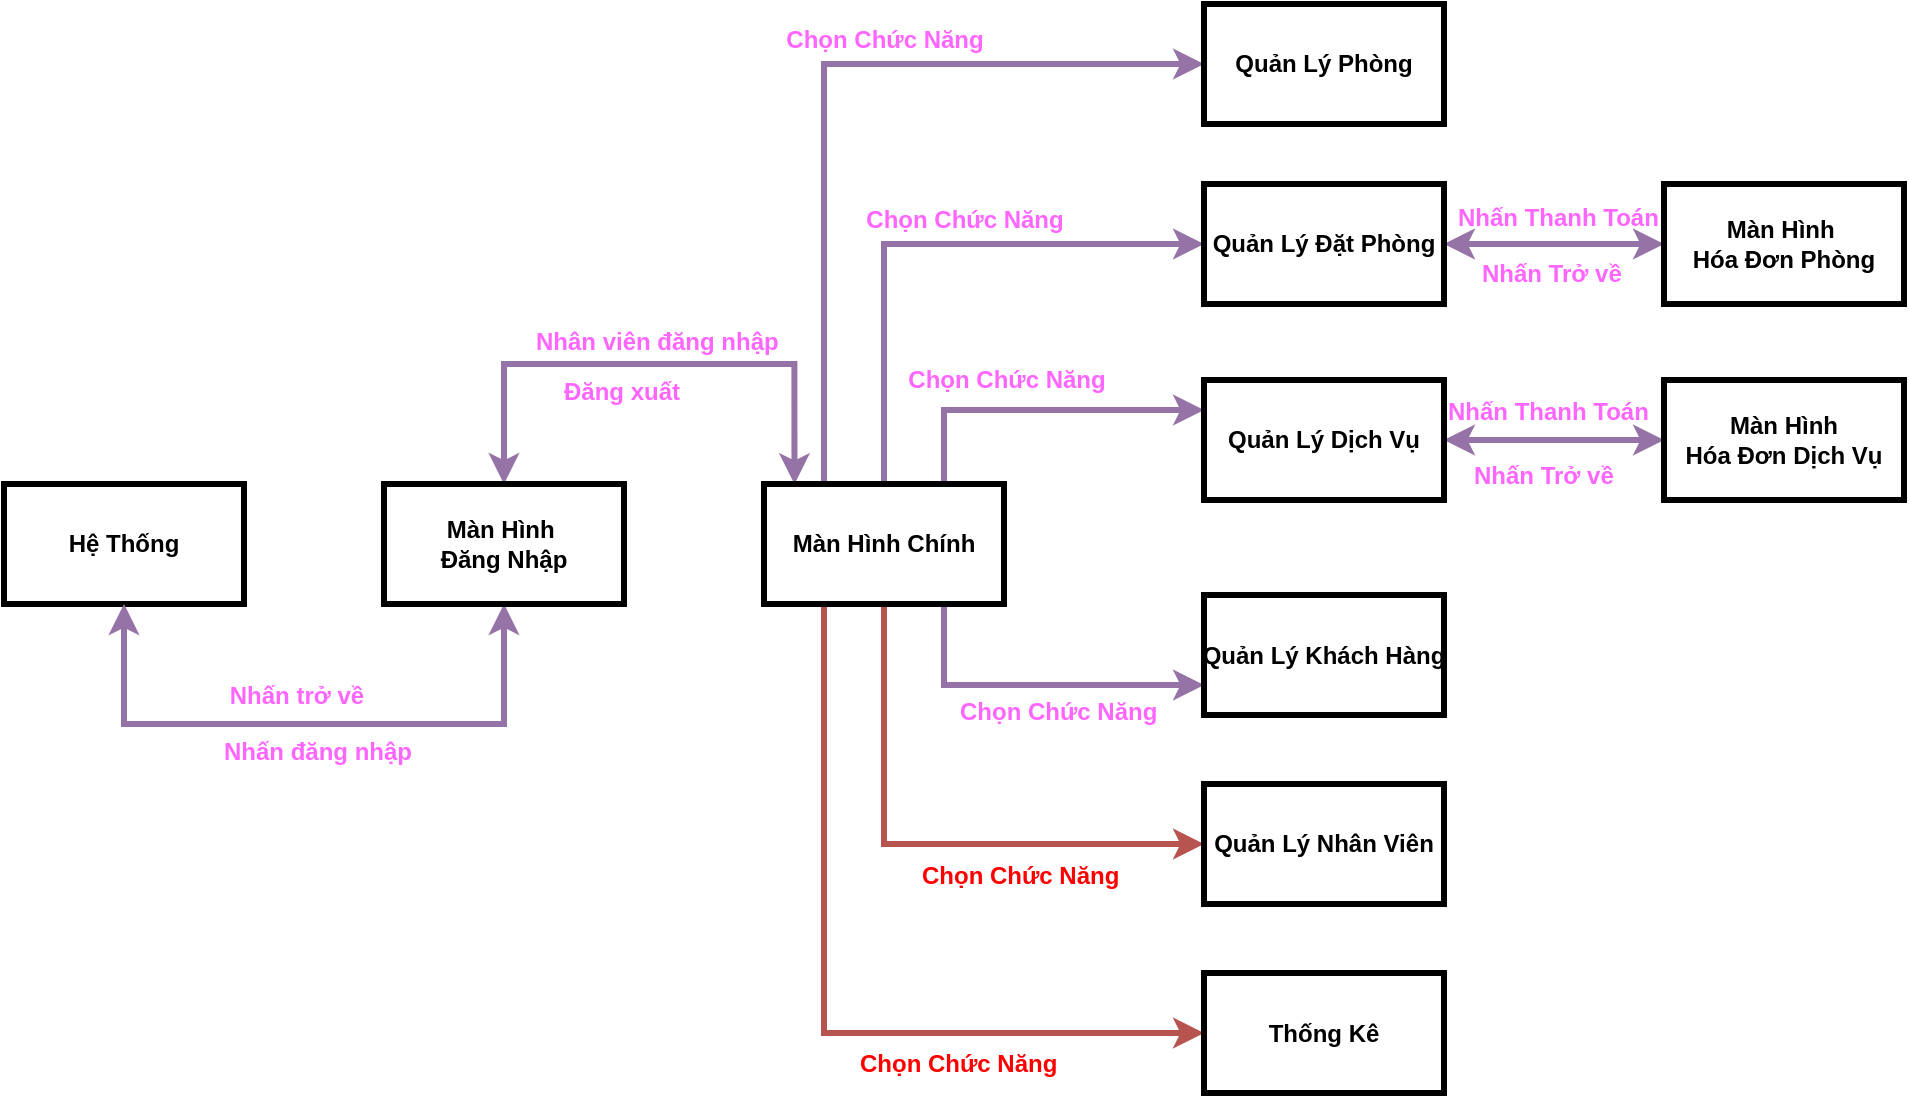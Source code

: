 <mxfile version="11.3.1" pages="1"><diagram id="PQt7Y9RueK06F23LKVC7" name="Page-1"><mxGraphModel grid="1" dx="2062" dy="720" gridSize="10" guides="1" tooltips="1" connect="1" arrows="1" fold="1" page="1" pageScale="1" pageWidth="850" pageHeight="1100" math="0" shadow="0"><root><mxCell id="0"/><mxCell id="1" parent="0"/><mxCell id="6XUR-FPwnCK39x7Htyz2-1" value="Hệ Thống" parent="1" style="rounded=0;whiteSpace=wrap;html=1;spacing=0;strokeWidth=3;fontColor=#000000;fontStyle=1" vertex="1"><mxGeometry as="geometry" y="280" width="120" height="60"/></mxCell><mxCell id="6XUR-FPwnCK39x7Htyz2-57" parent="1" style="edgeStyle=orthogonalEdgeStyle;rounded=0;orthogonalLoop=1;jettySize=auto;html=1;exitX=0.5;exitY=0;exitDx=0;exitDy=0;startArrow=classic;startFill=1;entryX=0.127;entryY=0.002;entryDx=0;entryDy=0;entryPerimeter=0;spacing=0;fillColor=#e1d5e7;strokeColor=#9673a6;strokeWidth=3;fontColor=#FF66FF;fontStyle=1" edge="1" source="6XUR-FPwnCK39x7Htyz2-2" target="6XUR-FPwnCK39x7Htyz2-8"><mxGeometry as="geometry" relative="1"><Array as="points"><mxPoint y="220" x="250"/><mxPoint y="220" x="395"/></Array></mxGeometry></mxCell><mxCell id="6XUR-FPwnCK39x7Htyz2-58" parent="1" style="edgeStyle=orthogonalEdgeStyle;rounded=0;orthogonalLoop=1;jettySize=auto;html=1;exitX=0.5;exitY=1;exitDx=0;exitDy=0;entryX=0.5;entryY=1;entryDx=0;entryDy=0;startArrow=classic;startFill=1;spacing=0;fillColor=#e1d5e7;strokeColor=#9673a6;strokeWidth=3;fontColor=#FF66FF;fontStyle=1" edge="1" source="6XUR-FPwnCK39x7Htyz2-2" target="6XUR-FPwnCK39x7Htyz2-1"><mxGeometry as="geometry" relative="1"><Array as="points"><mxPoint y="400" x="250"/><mxPoint y="400" x="60"/></Array></mxGeometry></mxCell><mxCell id="6XUR-FPwnCK39x7Htyz2-62" value="Nhấn trở về" parent="6XUR-FPwnCK39x7Htyz2-58" style="text;html=1;resizable=0;points=[];align=center;verticalAlign=middle;labelBackgroundColor=#ffffff;spacing=0;fontColor=#FF66FF;fontStyle=1" vertex="1" connectable="0"><mxGeometry as="geometry" relative="1" y="-13" x="0.237"><mxPoint as="offset" y="-1.5" x="27"/></mxGeometry></mxCell><mxCell id="6XUR-FPwnCK39x7Htyz2-2" value="Màn Hình&amp;nbsp;&lt;br&gt;Đăng Nhập" parent="1" style="rounded=0;whiteSpace=wrap;html=1;spacing=0;strokeWidth=3;fontColor=#000000;fontStyle=1" vertex="1"><mxGeometry as="geometry" y="280" width="120" height="60" x="190"/></mxCell><mxCell id="6XUR-FPwnCK39x7Htyz2-34" parent="1" style="edgeStyle=orthogonalEdgeStyle;rounded=0;orthogonalLoop=1;jettySize=auto;html=1;exitX=0.25;exitY=0;exitDx=0;exitDy=0;entryX=0;entryY=0.5;entryDx=0;entryDy=0;spacing=0;fillColor=#e1d5e7;strokeColor=#9673a6;strokeWidth=3;fontColor=#FF66FF;fontStyle=1" edge="1" source="6XUR-FPwnCK39x7Htyz2-8" target="6XUR-FPwnCK39x7Htyz2-22"><mxGeometry as="geometry" relative="1"/></mxCell><mxCell id="6XUR-FPwnCK39x7Htyz2-51" value="Chọn Chức Năng" parent="6XUR-FPwnCK39x7Htyz2-34" style="text;html=1;resizable=0;points=[];align=center;verticalAlign=middle;labelBackgroundColor=#ffffff;spacing=0;fontColor=#FF66FF;fontStyle=1" vertex="1" connectable="0"><mxGeometry as="geometry" relative="1" y="-32" x="0.05"><mxPoint as="offset" y="-44" x="30"/></mxGeometry></mxCell><mxCell id="6XUR-FPwnCK39x7Htyz2-35" parent="1" style="edgeStyle=orthogonalEdgeStyle;rounded=0;orthogonalLoop=1;jettySize=auto;html=1;exitX=0.5;exitY=0;exitDx=0;exitDy=0;entryX=0;entryY=0.5;entryDx=0;entryDy=0;spacing=0;fillColor=#e1d5e7;strokeColor=#9673a6;strokeWidth=3;fontColor=#FF66FF;fontStyle=1" edge="1" source="6XUR-FPwnCK39x7Htyz2-8" target="6XUR-FPwnCK39x7Htyz2-24"><mxGeometry as="geometry" relative="1"/></mxCell><mxCell id="6XUR-FPwnCK39x7Htyz2-36" parent="1" style="edgeStyle=orthogonalEdgeStyle;rounded=0;orthogonalLoop=1;jettySize=auto;html=1;exitX=0.75;exitY=0;exitDx=0;exitDy=0;entryX=0;entryY=0.25;entryDx=0;entryDy=0;spacing=0;fillColor=#e1d5e7;strokeColor=#9673a6;strokeWidth=3;fontColor=#FF66FF;fontStyle=1" edge="1" source="6XUR-FPwnCK39x7Htyz2-8" target="6XUR-FPwnCK39x7Htyz2-25"><mxGeometry as="geometry" relative="1"/></mxCell><mxCell id="6XUR-FPwnCK39x7Htyz2-53" value="Chọn Chức Năng" parent="6XUR-FPwnCK39x7Htyz2-36" style="text;html=1;resizable=0;points=[];align=center;verticalAlign=middle;labelBackgroundColor=#ffffff;spacing=0;fontColor=#FF66FF;fontStyle=1" vertex="1" connectable="0"><mxGeometry as="geometry" relative="1" y="-13" x="-0.556"><mxPoint as="offset" y="-28" x="30.5"/></mxGeometry></mxCell><mxCell id="6XUR-FPwnCK39x7Htyz2-37" parent="1" style="edgeStyle=orthogonalEdgeStyle;rounded=0;orthogonalLoop=1;jettySize=auto;html=1;exitX=0.75;exitY=1;exitDx=0;exitDy=0;entryX=0;entryY=0.75;entryDx=0;entryDy=0;spacing=0;strokeWidth=3;fillColor=#e1d5e7;strokeColor=#9673a6;fontColor=#FF66FF;fontStyle=1" edge="1" source="6XUR-FPwnCK39x7Htyz2-8" target="6XUR-FPwnCK39x7Htyz2-28"><mxGeometry as="geometry" relative="1"/></mxCell><mxCell id="6XUR-FPwnCK39x7Htyz2-38" parent="1" style="edgeStyle=orthogonalEdgeStyle;rounded=0;orthogonalLoop=1;jettySize=auto;html=1;exitX=0.5;exitY=1;exitDx=0;exitDy=0;entryX=0;entryY=0.5;entryDx=0;entryDy=0;spacing=0;strokeWidth=3;fillColor=#f8cecc;strokeColor=#b85450;fontColor=#FF66FF;fontStyle=1" edge="1" source="6XUR-FPwnCK39x7Htyz2-8" target="6XUR-FPwnCK39x7Htyz2-26"><mxGeometry as="geometry" relative="1"/></mxCell><mxCell id="6XUR-FPwnCK39x7Htyz2-39" parent="1" style="edgeStyle=orthogonalEdgeStyle;rounded=0;orthogonalLoop=1;jettySize=auto;html=1;exitX=0.25;exitY=1;exitDx=0;exitDy=0;entryX=0;entryY=0.5;entryDx=0;entryDy=0;spacing=0;fillColor=#f8cecc;strokeColor=#b85450;strokeWidth=3;fontColor=#FF66FF;fontStyle=1" edge="1" source="6XUR-FPwnCK39x7Htyz2-8" target="6XUR-FPwnCK39x7Htyz2-31"><mxGeometry as="geometry" relative="1"/></mxCell><mxCell id="6XUR-FPwnCK39x7Htyz2-8" value="Màn Hình Chính" parent="1" style="rounded=0;whiteSpace=wrap;html=1;spacing=0;strokeWidth=3;fontColor=#000000;fontStyle=1" vertex="1"><mxGeometry as="geometry" y="280" width="120" height="60" x="380"/></mxCell><mxCell id="6XUR-FPwnCK39x7Htyz2-26" value="Quản Lý Nhân Viên" parent="1" style="rounded=0;whiteSpace=wrap;html=1;spacing=0;strokeWidth=3;fontColor=#000000;fontStyle=1" vertex="1"><mxGeometry as="geometry" y="430" width="120" height="60" x="600"/></mxCell><mxCell id="6XUR-FPwnCK39x7Htyz2-22" value="Quản Lý Phòng" parent="1" style="rounded=0;whiteSpace=wrap;html=1;spacing=0;strokeWidth=3;fontColor=#000000;fontStyle=1" vertex="1"><mxGeometry as="geometry" y="40" width="120" height="60" x="600"/></mxCell><mxCell id="6XUR-FPwnCK39x7Htyz2-41" value="" parent="1" style="edgeStyle=orthogonalEdgeStyle;rounded=0;orthogonalLoop=1;jettySize=auto;html=1;startArrow=classic;startFill=1;spacing=0;fillColor=#e1d5e7;strokeColor=#9673a6;strokeWidth=3;fontColor=#FF66FF;fontStyle=1" edge="1" source="6XUR-FPwnCK39x7Htyz2-24" target="6XUR-FPwnCK39x7Htyz2-40"><mxGeometry as="geometry" relative="1"/></mxCell><mxCell id="6XUR-FPwnCK39x7Htyz2-24" value="Quản Lý&amp;nbsp;Đặt Phòng" parent="1" style="rounded=0;whiteSpace=wrap;html=1;spacing=0;strokeWidth=3;fontColor=#000000;fontStyle=1" vertex="1"><mxGeometry as="geometry" y="130" width="120" height="60" x="600"/></mxCell><mxCell id="6XUR-FPwnCK39x7Htyz2-40" value="Màn Hình&amp;nbsp;&lt;br&gt;Hóa&amp;nbsp;Đơn Phòng" parent="1" style="rounded=0;whiteSpace=wrap;html=1;spacing=0;strokeWidth=3;fontColor=#000000;fontStyle=1" vertex="1"><mxGeometry as="geometry" y="130" width="120" height="60" x="830"/></mxCell><mxCell id="6XUR-FPwnCK39x7Htyz2-43" value="" parent="1" style="edgeStyle=orthogonalEdgeStyle;rounded=0;orthogonalLoop=1;jettySize=auto;html=1;startArrow=classic;startFill=1;spacing=0;strokeWidth=3;fillColor=#e1d5e7;strokeColor=#9673a6;fontColor=#FF66FF;fontStyle=1" edge="1" source="6XUR-FPwnCK39x7Htyz2-25" target="6XUR-FPwnCK39x7Htyz2-42"><mxGeometry as="geometry" relative="1"/></mxCell><mxCell id="6XUR-FPwnCK39x7Htyz2-25" value="Quản Lý Dịch Vụ" parent="1" style="rounded=0;whiteSpace=wrap;html=1;spacing=0;strokeWidth=3;fontColor=#000000;fontStyle=1" vertex="1"><mxGeometry as="geometry" y="228" width="120" height="60" x="600"/></mxCell><mxCell id="6XUR-FPwnCK39x7Htyz2-42" value="Màn Hình&lt;br&gt;Hóa&amp;nbsp;Đơn Dịch Vụ" parent="1" style="rounded=0;whiteSpace=wrap;html=1;spacing=0;strokeWidth=3;fontColor=#000000;fontStyle=1" vertex="1"><mxGeometry as="geometry" y="228" width="120" height="60" x="830"/></mxCell><mxCell id="6XUR-FPwnCK39x7Htyz2-28" value="Quản Lý Khách Hàng" parent="1" style="rounded=0;whiteSpace=wrap;html=1;spacing=0;strokeWidth=3;fontColor=#000000;fontStyle=1" vertex="1"><mxGeometry as="geometry" y="335.5" width="120" height="60" x="600"/></mxCell><mxCell id="6XUR-FPwnCK39x7Htyz2-31" value="Thống Kê" parent="1" style="rounded=0;whiteSpace=wrap;html=1;spacing=0;strokeWidth=3;fontColor=#000000;fontStyle=1" vertex="1"><mxGeometry as="geometry" y="524.5" width="120" height="60" x="600"/></mxCell><mxCell id="6XUR-FPwnCK39x7Htyz2-44" value="Nhấn Thanh Toán" parent="1" style="text;html=1;resizable=0;points=[];autosize=1;align=left;verticalAlign=top;spacingTop=-4;spacing=0;fontColor=#FF66FF;fontStyle=1" vertex="1"><mxGeometry as="geometry" y="139" width="110" height="20" x="727"/></mxCell><mxCell id="6XUR-FPwnCK39x7Htyz2-45" value="Nhấn Thanh Toán" parent="1" style="text;html=1;resizable=0;points=[];autosize=1;align=left;verticalAlign=top;spacingTop=-4;spacing=0;fontColor=#FF66FF;fontStyle=1" vertex="1"><mxGeometry as="geometry" y="236" width="110" height="20" x="722"/></mxCell><mxCell id="6XUR-FPwnCK39x7Htyz2-49" value="Nhấn Trở về" parent="1" style="text;html=1;resizable=0;points=[];autosize=1;align=left;verticalAlign=top;spacingTop=-4;spacing=0;fontColor=#FF66FF;fontStyle=1" vertex="1"><mxGeometry as="geometry" y="167" width="80" height="20" x="739"/></mxCell><mxCell id="6XUR-FPwnCK39x7Htyz2-50" value="Nhấn Trở về" parent="1" style="text;html=1;resizable=0;points=[];autosize=1;align=left;verticalAlign=top;spacingTop=-4;spacing=0;fontColor=#FF66FF;fontStyle=1" vertex="1"><mxGeometry as="geometry" y="268" width="80" height="20" x="735"/></mxCell><mxCell id="6XUR-FPwnCK39x7Htyz2-52" value="Chọn Chức Năng" parent="1" style="text;html=1;resizable=0;points=[];align=center;verticalAlign=middle;labelBackgroundColor=#ffffff;spacing=0;fontColor=#FF66FF;fontStyle=1" vertex="1" connectable="0"><mxGeometry as="geometry" y="192.143" x="449.571"><mxPoint as="offset" y="-44" x="30"/></mxGeometry></mxCell><mxCell id="6XUR-FPwnCK39x7Htyz2-54" value="Chọn Chức Năng" parent="1" style="text;html=1;resizable=0;points=[];autosize=1;align=left;verticalAlign=top;spacingTop=-4;spacing=0;fontColor=#FF66FF;fontStyle=1" vertex="1"><mxGeometry as="geometry" y="385.5" width="110" height="20" x="478"/></mxCell><mxCell id="6XUR-FPwnCK39x7Htyz2-55" value="Chọn Chức Năng" parent="1" style="text;html=1;resizable=0;points=[];autosize=1;align=left;verticalAlign=top;spacingTop=-4;spacing=0;fontColor=#FF0000;fontStyle=1" vertex="1"><mxGeometry as="geometry" y="468" width="110" height="20" x="459"/></mxCell><mxCell id="6XUR-FPwnCK39x7Htyz2-56" value="Chọn Chức Năng" parent="1" style="text;html=1;resizable=0;points=[];autosize=1;align=left;verticalAlign=top;spacingTop=-4;spacing=0;fontColor=#FF0000;fontStyle=1" vertex="1"><mxGeometry as="geometry" y="562" width="110" height="20" x="428"/></mxCell><mxCell id="6XUR-FPwnCK39x7Htyz2-59" value="Nhân viên&amp;nbsp;đăng nhập" parent="1" style="text;html=1;resizable=0;points=[];autosize=1;align=left;verticalAlign=top;spacingTop=-4;spacing=0;fontColor=#FF66FF;fontStyle=1" vertex="1"><mxGeometry as="geometry" y="201" width="130" height="20" x="266"/></mxCell><mxCell id="6XUR-FPwnCK39x7Htyz2-60" value="Đăng xuất" parent="1" style="text;html=1;resizable=0;points=[];autosize=1;align=left;verticalAlign=top;spacingTop=-4;spacing=0;fontColor=#FF66FF;fontStyle=1" vertex="1"><mxGeometry as="geometry" y="226" width="70" height="20" x="280"/></mxCell><mxCell id="6XUR-FPwnCK39x7Htyz2-61" value="Nhấn&amp;nbsp;đăng nhập" parent="1" style="text;html=1;resizable=0;points=[];autosize=1;align=left;verticalAlign=top;spacingTop=-4;spacing=0;fontColor=#FF66FF;fontStyle=1" vertex="1"><mxGeometry as="geometry" y="406" width="100" height="20" x="110"/></mxCell></root></mxGraphModel></diagram></mxfile>